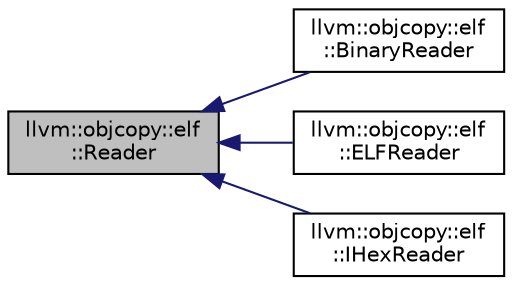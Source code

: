 digraph "llvm::objcopy::elf::Reader"
{
 // LATEX_PDF_SIZE
  bgcolor="transparent";
  edge [fontname="Helvetica",fontsize="10",labelfontname="Helvetica",labelfontsize="10"];
  node [fontname="Helvetica",fontsize="10",shape=record];
  rankdir="LR";
  Node1 [label="llvm::objcopy::elf\l::Reader",height=0.2,width=0.4,color="black", fillcolor="grey75", style="filled", fontcolor="black",tooltip=" "];
  Node1 -> Node2 [dir="back",color="midnightblue",fontsize="10",style="solid",fontname="Helvetica"];
  Node2 [label="llvm::objcopy::elf\l::BinaryReader",height=0.2,width=0.4,color="black",URL="$classllvm_1_1objcopy_1_1elf_1_1BinaryReader.html",tooltip=" "];
  Node1 -> Node3 [dir="back",color="midnightblue",fontsize="10",style="solid",fontname="Helvetica"];
  Node3 [label="llvm::objcopy::elf\l::ELFReader",height=0.2,width=0.4,color="black",URL="$classllvm_1_1objcopy_1_1elf_1_1ELFReader.html",tooltip=" "];
  Node1 -> Node4 [dir="back",color="midnightblue",fontsize="10",style="solid",fontname="Helvetica"];
  Node4 [label="llvm::objcopy::elf\l::IHexReader",height=0.2,width=0.4,color="black",URL="$classllvm_1_1objcopy_1_1elf_1_1IHexReader.html",tooltip=" "];
}

